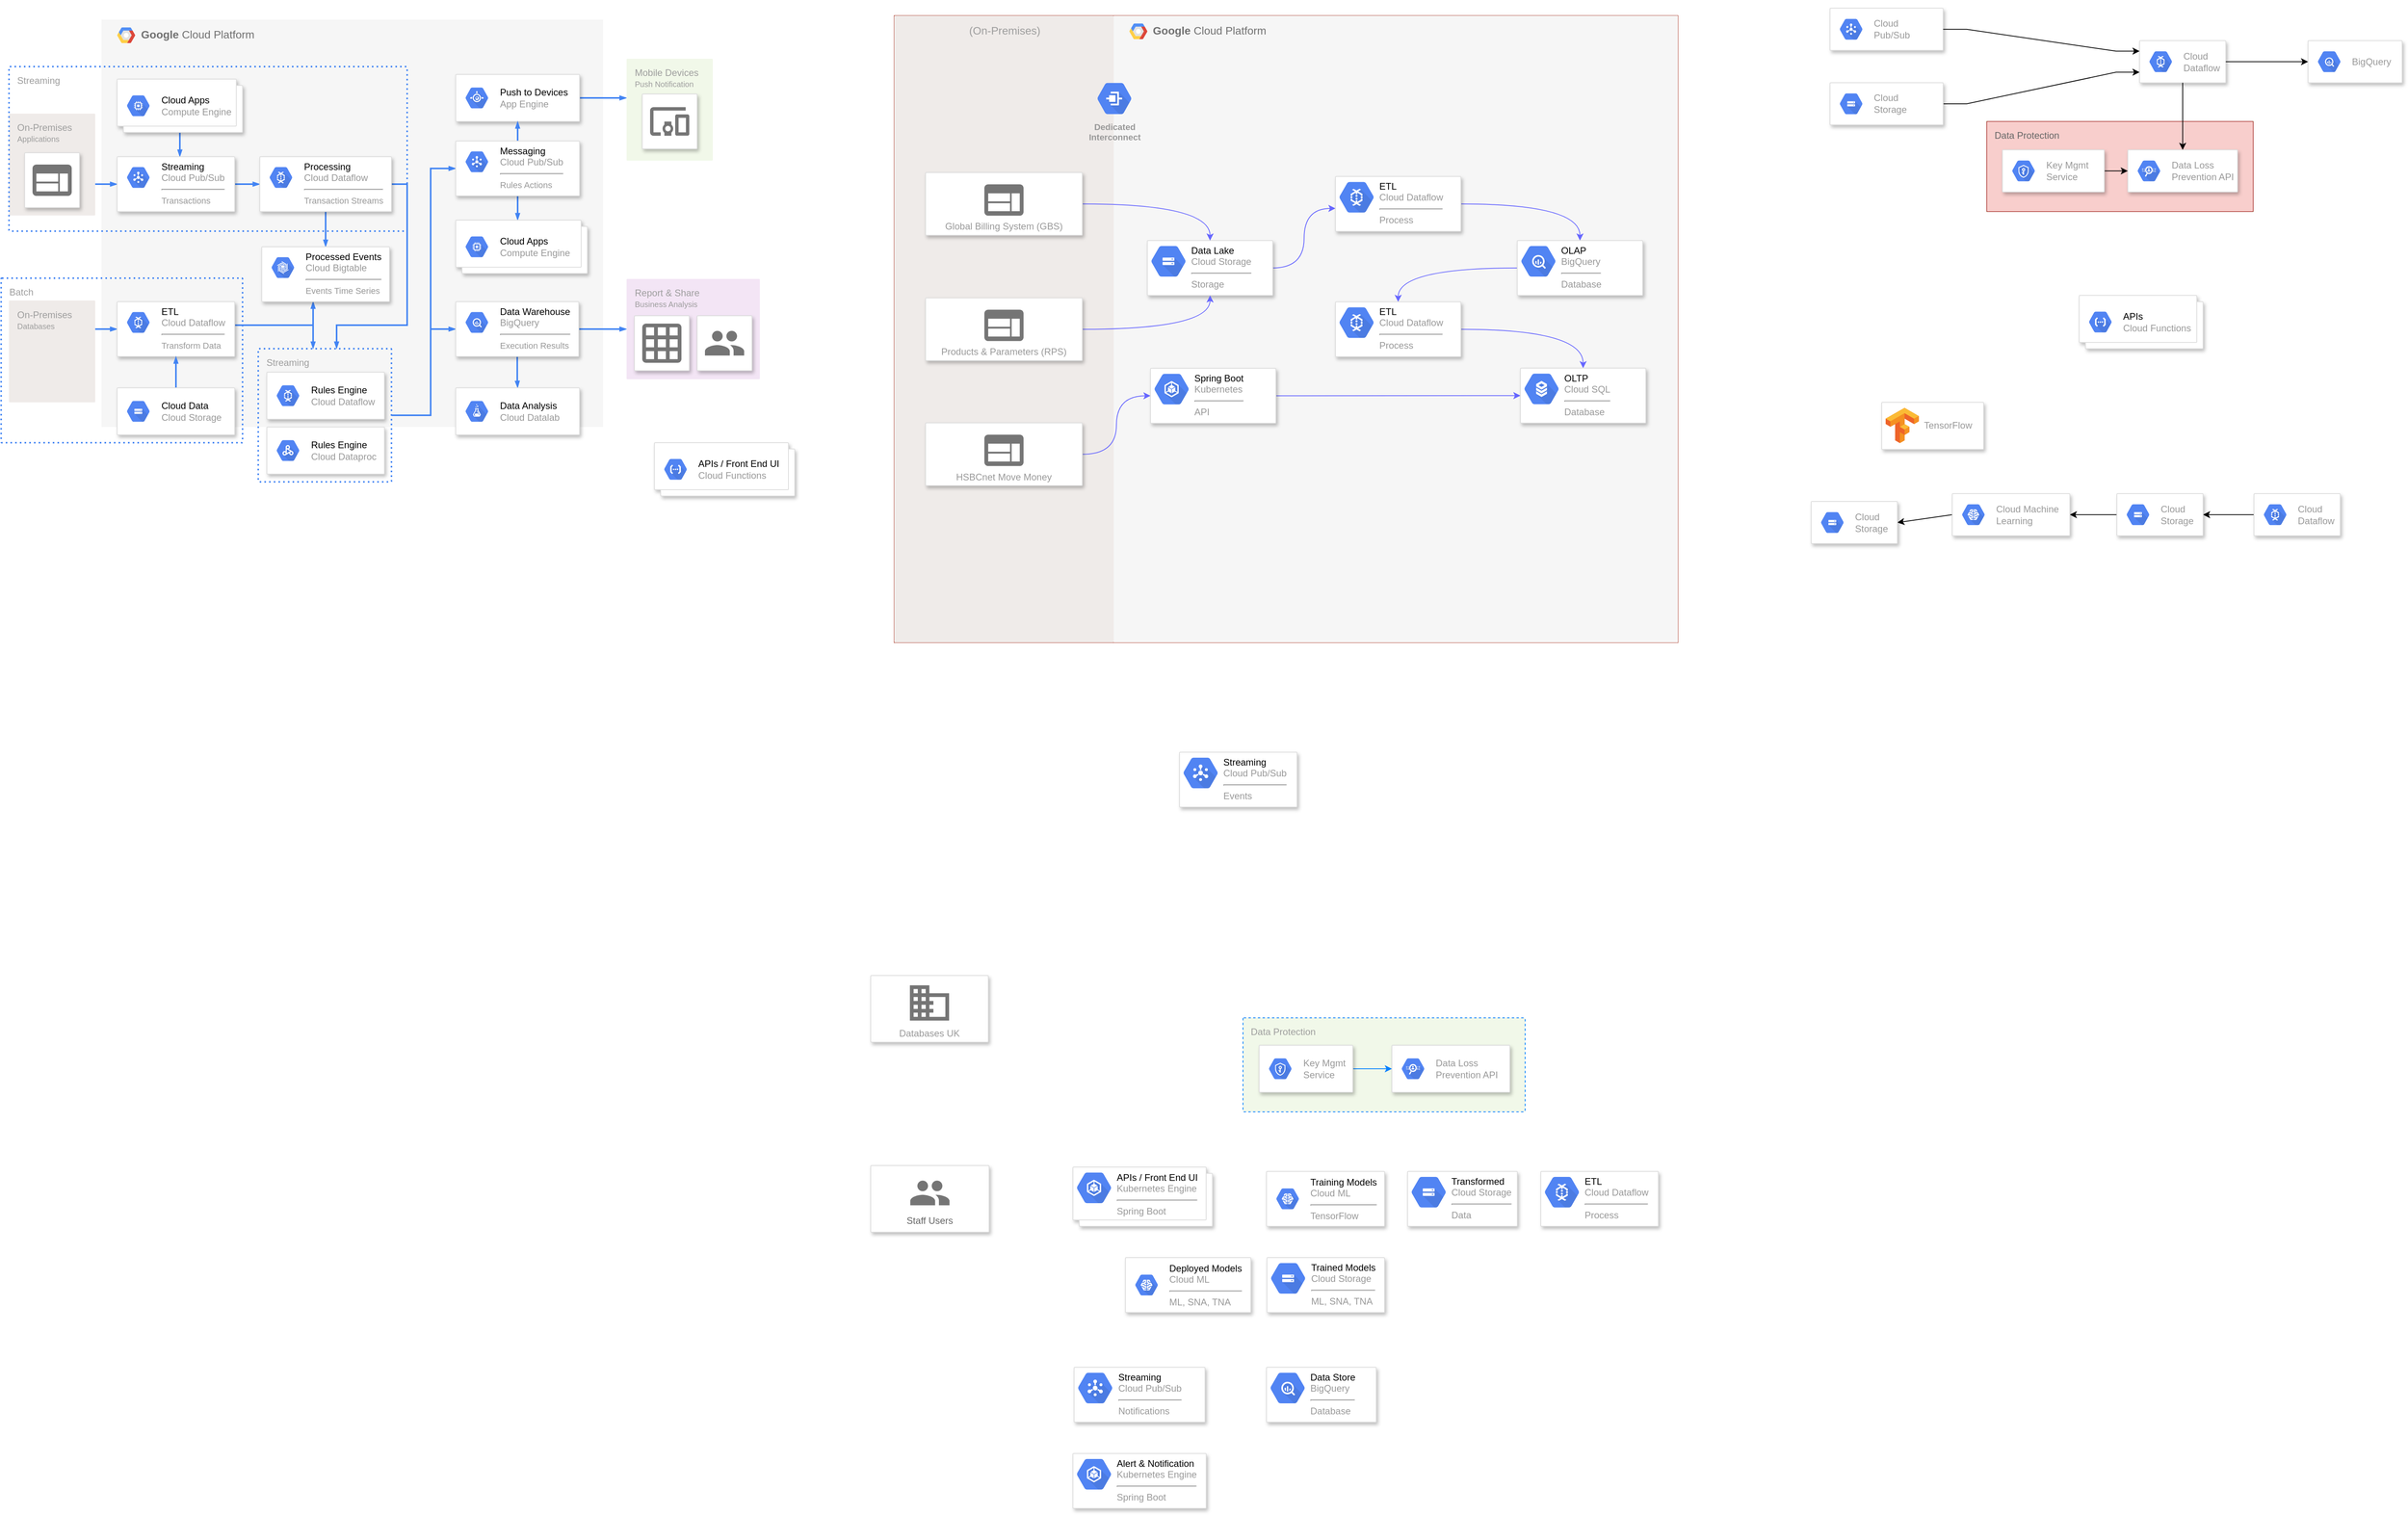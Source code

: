 <mxfile version="15.5.6" type="github">
  <diagram id="d1ab7348-05c3-a1e3-ca4d-12c340fd6b49" name="Page-1">
    <mxGraphModel dx="1422" dy="914" grid="1" gridSize="10" guides="1" tooltips="1" connect="0" arrows="1" fold="1" page="1" pageScale="1" pageWidth="1169" pageHeight="827" background="none" math="0" shadow="0">
      <root>
        <mxCell id="0" />
        <mxCell id="1" parent="0" />
        <mxCell id="cH1osxynXv5uJfxYzdRU-451" value="" style="group;fillColor=#fad9d5;strokeColor=#ae4132;container=0;" parent="1" vertex="1" connectable="0">
          <mxGeometry x="1240" y="40" width="1000" height="800" as="geometry" />
        </mxCell>
        <mxCell id="cH1osxynXv5uJfxYzdRU-425" value="&lt;b&gt;Google &lt;/b&gt;Cloud Platform" style="fillColor=#F6F6F6;strokeColor=none;shadow=0;gradientColor=none;fontSize=14;align=left;spacing=10;fontColor=#717171;9E9E9E;verticalAlign=top;spacingTop=-4;fontStyle=0;spacingLeft=40;html=1;container=0;" parent="1" vertex="1">
          <mxGeometry x="1520" y="40" width="720" height="800" as="geometry" />
        </mxCell>
        <mxCell id="cH1osxynXv5uJfxYzdRU-415" value="&lt;font style=&quot;font-size: 14px&quot;&gt;&amp;nbsp; &amp;nbsp; &amp;nbsp; &amp;nbsp; &amp;nbsp; &amp;nbsp; &amp;nbsp; &amp;nbsp; &amp;nbsp; &amp;nbsp; &amp;nbsp; (On-Premises)&lt;/font&gt;" style="rounded=1;absoluteArcSize=1;arcSize=2;html=1;strokeColor=none;gradientColor=none;shadow=0;dashed=0;fontSize=12;fontColor=#9E9E9E;align=left;verticalAlign=top;spacing=10;spacingTop=-4;fillColor=#EFEBE9;" parent="1" vertex="1">
          <mxGeometry x="1240" y="40" width="280" height="800" as="geometry" />
        </mxCell>
        <mxCell id="2" value="&lt;b&gt;Google &lt;/b&gt;Cloud Platform" style="fillColor=#F6F6F6;strokeColor=none;shadow=0;gradientColor=none;fontSize=14;align=left;spacing=10;fontColor=#717171;9E9E9E;verticalAlign=top;spacingTop=-4;fontStyle=0;spacingLeft=40;html=1;" parent="1" vertex="1">
          <mxGeometry x="228.5" y="45" width="640" height="520" as="geometry" />
        </mxCell>
        <mxCell id="3" value="" style="shape=mxgraph.gcp2.google_cloud_platform;fillColor=#F6F6F6;strokeColor=none;shadow=0;gradientColor=none;" parent="2" vertex="1">
          <mxGeometry width="23" height="20" relative="1" as="geometry">
            <mxPoint x="20" y="10" as="offset" />
          </mxGeometry>
        </mxCell>
        <mxCell id="406" style="edgeStyle=orthogonalEdgeStyle;rounded=0;html=1;dashed=0;labelBackgroundColor=none;startArrow=none;startFill=0;startSize=4;endArrow=blockThin;endFill=1;endSize=4;strokeColor=#4284F3;strokeWidth=2;fontSize=12;" parent="1" source="371" target="384" edge="1">
          <mxGeometry relative="1" as="geometry">
            <Array as="points">
              <mxPoint x="648.5" y="550" />
              <mxPoint x="648.5" y="440" />
            </Array>
          </mxGeometry>
        </mxCell>
        <mxCell id="407" style="edgeStyle=orthogonalEdgeStyle;rounded=0;html=1;dashed=0;labelBackgroundColor=none;startArrow=none;startFill=0;startSize=4;endArrow=blockThin;endFill=1;endSize=4;strokeColor=#4284F3;strokeWidth=2;fontSize=12;" parent="1" source="371" target="380" edge="1">
          <mxGeometry relative="1" as="geometry">
            <Array as="points">
              <mxPoint x="648.5" y="550" />
              <mxPoint x="648.5" y="235" />
            </Array>
          </mxGeometry>
        </mxCell>
        <mxCell id="371" value="Streaming" style="rounded=1;absoluteArcSize=1;arcSize=2;html=1;strokeColor=#4284F3;gradientColor=none;shadow=0;dashed=1;fontSize=12;fontColor=#9E9E9E;align=left;verticalAlign=top;spacing=10;spacingTop=-4;fillColor=none;dashPattern=1 2;strokeWidth=2;" parent="1" vertex="1">
          <mxGeometry x="428.5" y="465" width="170" height="170" as="geometry" />
        </mxCell>
        <mxCell id="397" style="edgeStyle=orthogonalEdgeStyle;rounded=0;html=1;dashed=0;labelBackgroundColor=none;startArrow=none;startFill=0;startSize=4;endArrow=blockThin;endFill=1;endSize=4;strokeColor=#4284F3;strokeWidth=2;fontSize=12;" parent="1" source="340" target="361" edge="1">
          <mxGeometry relative="1" as="geometry">
            <Array as="points">
              <mxPoint x="234.5" y="255" />
              <mxPoint x="234.5" y="255" />
            </Array>
          </mxGeometry>
        </mxCell>
        <mxCell id="340" value="On-Premises&lt;br&gt;&lt;font style=&quot;font-size: 10px&quot;&gt;Applications&lt;/font&gt;&lt;br&gt;" style="rounded=1;absoluteArcSize=1;arcSize=2;html=1;strokeColor=none;gradientColor=none;shadow=0;dashed=0;fontSize=12;fontColor=#9E9E9E;align=left;verticalAlign=top;spacing=10;spacingTop=-4;fillColor=#EFEBE9;" parent="1" vertex="1">
          <mxGeometry x="110.5" y="165" width="110" height="130" as="geometry" />
        </mxCell>
        <mxCell id="338" value="" style="strokeColor=#dddddd;fillColor=#ffffff;shadow=1;strokeWidth=1;rounded=1;absoluteArcSize=1;arcSize=2;labelPosition=center;verticalLabelPosition=middle;align=center;verticalAlign=bottom;spacingLeft=0;fontColor=#999999;fontSize=12;whiteSpace=wrap;spacingBottom=2;html=1;" parent="1" vertex="1">
          <mxGeometry x="130.5" y="215" width="70" height="70" as="geometry" />
        </mxCell>
        <mxCell id="339" value="" style="dashed=0;connectable=0;html=1;fillColor=#757575;strokeColor=none;shape=mxgraph.gcp2.application;part=1;" parent="338" vertex="1">
          <mxGeometry x="0.5" width="50" height="40" relative="1" as="geometry">
            <mxPoint x="-25" y="15" as="offset" />
          </mxGeometry>
        </mxCell>
        <mxCell id="355" value="Batch" style="rounded=1;absoluteArcSize=1;arcSize=2;html=1;strokeColor=#4284F3;gradientColor=none;shadow=0;dashed=1;fontSize=12;fontColor=#9E9E9E;align=left;verticalAlign=top;spacing=10;spacingTop=-4;fillColor=none;dashPattern=1 2;strokeWidth=2;" parent="1" vertex="1">
          <mxGeometry x="100.5" y="375" width="308" height="210" as="geometry" />
        </mxCell>
        <mxCell id="401" style="edgeStyle=orthogonalEdgeStyle;rounded=0;html=1;dashed=0;labelBackgroundColor=none;startArrow=none;startFill=0;startSize=4;endArrow=blockThin;endFill=1;endSize=4;strokeColor=#4284F3;strokeWidth=2;fontSize=12;" parent="1" source="356" target="365" edge="1">
          <mxGeometry relative="1" as="geometry">
            <Array as="points">
              <mxPoint x="228.5" y="440" />
              <mxPoint x="228.5" y="440" />
            </Array>
          </mxGeometry>
        </mxCell>
        <mxCell id="356" value="On-Premises&lt;br&gt;&lt;font style=&quot;font-size: 10px&quot;&gt;Databases&lt;/font&gt;&lt;br&gt;" style="rounded=1;absoluteArcSize=1;arcSize=2;html=1;strokeColor=none;gradientColor=none;shadow=0;dashed=0;fontSize=12;fontColor=#9E9E9E;align=left;verticalAlign=top;spacing=10;spacingTop=-4;fillColor=#EFEBE9;" parent="1" vertex="1">
          <mxGeometry x="110.5" y="403.5" width="110" height="130" as="geometry" />
        </mxCell>
        <mxCell id="398" style="edgeStyle=orthogonalEdgeStyle;rounded=0;html=1;dashed=0;labelBackgroundColor=none;startArrow=none;startFill=0;startSize=4;endArrow=blockThin;endFill=1;endSize=4;strokeColor=#4284F3;strokeWidth=2;fontSize=12;" parent="1" source="359" target="361" edge="1">
          <mxGeometry relative="1" as="geometry">
            <Array as="points">
              <mxPoint x="328.5" y="215" />
              <mxPoint x="328.5" y="215" />
            </Array>
          </mxGeometry>
        </mxCell>
        <mxCell id="359" value="" style="shape=mxgraph.gcp2.doubleRect;strokeColor=#dddddd;fillColor=#ffffff;shadow=1;strokeWidth=1;fontSize=12;fontColor=#9E9E9E;align=center;html=1;" parent="1" vertex="1">
          <mxGeometry x="248.5" y="121" width="160" height="68" as="geometry" />
        </mxCell>
        <mxCell id="360" value="&lt;font color=&quot;#000000&quot;&gt;Cloud Apps&lt;/font&gt;&lt;br&gt;Compute Engine" style="dashed=0;connectable=0;html=1;fillColor=#5184F3;strokeColor=none;shape=mxgraph.gcp2.hexIcon;prIcon=compute_engine;part=1;labelPosition=right;verticalLabelPosition=middle;align=left;verticalAlign=middle;spacingLeft=5;fontColor=#999999;fontSize=12;" parent="359" vertex="1">
          <mxGeometry y="0.5" width="44" height="39" relative="1" as="geometry">
            <mxPoint x="5" y="-19.5" as="offset" />
          </mxGeometry>
        </mxCell>
        <mxCell id="399" style="edgeStyle=orthogonalEdgeStyle;rounded=0;html=1;dashed=0;labelBackgroundColor=none;startArrow=none;startFill=0;startSize=4;endArrow=blockThin;endFill=1;endSize=4;strokeColor=#4284F3;strokeWidth=2;fontSize=12;" parent="1" source="361" target="363" edge="1">
          <mxGeometry relative="1" as="geometry" />
        </mxCell>
        <mxCell id="361" value="" style="strokeColor=#dddddd;fillColor=#ffffff;shadow=1;strokeWidth=1;rounded=1;absoluteArcSize=1;arcSize=2;fontSize=12;fontColor=#9E9E9E;align=center;html=1;" parent="1" vertex="1">
          <mxGeometry x="248.5" y="220" width="150" height="70" as="geometry" />
        </mxCell>
        <mxCell id="362" value="&lt;font color=&quot;#000000&quot;&gt;Streaming&lt;/font&gt;&lt;br&gt;Cloud Pub/Sub&lt;hr&gt;&lt;font style=&quot;font-size: 11px&quot;&gt;Transactions&lt;/font&gt;" style="dashed=0;connectable=0;html=1;fillColor=#5184F3;strokeColor=none;shape=mxgraph.gcp2.hexIcon;prIcon=cloud_pubsub;part=1;labelPosition=right;verticalLabelPosition=middle;align=left;verticalAlign=top;spacingLeft=5;fontColor=#999999;fontSize=12;spacingTop=-8;" parent="361" vertex="1">
          <mxGeometry width="44" height="39" relative="1" as="geometry">
            <mxPoint x="5" y="7" as="offset" />
          </mxGeometry>
        </mxCell>
        <mxCell id="400" style="edgeStyle=orthogonalEdgeStyle;rounded=0;html=1;exitX=0.5;exitY=1;dashed=0;labelBackgroundColor=none;startArrow=none;startFill=0;startSize=4;endArrow=blockThin;endFill=1;endSize=4;strokeColor=#4284F3;strokeWidth=2;fontSize=12;" parent="1" source="363" target="369" edge="1">
          <mxGeometry relative="1" as="geometry" />
        </mxCell>
        <mxCell id="405" style="edgeStyle=orthogonalEdgeStyle;rounded=0;html=1;dashed=0;labelBackgroundColor=none;startArrow=none;startFill=0;startSize=4;endArrow=blockThin;endFill=1;endSize=4;strokeColor=#4284F3;strokeWidth=2;fontSize=12;" parent="1" source="363" target="371" edge="1">
          <mxGeometry relative="1" as="geometry">
            <Array as="points">
              <mxPoint x="618.5" y="255" />
              <mxPoint x="618.5" y="435" />
              <mxPoint x="528.5" y="435" />
            </Array>
          </mxGeometry>
        </mxCell>
        <mxCell id="363" value="" style="strokeColor=#dddddd;fillColor=#ffffff;shadow=1;strokeWidth=1;rounded=1;absoluteArcSize=1;arcSize=2;fontSize=12;fontColor=#9E9E9E;align=center;html=1;" parent="1" vertex="1">
          <mxGeometry x="430.5" y="220" width="168" height="70" as="geometry" />
        </mxCell>
        <mxCell id="364" value="&lt;font color=&quot;#000000&quot;&gt;Processing&lt;/font&gt;&lt;br&gt;Cloud Dataflow&lt;hr&gt;&lt;font style=&quot;font-size: 11px&quot;&gt;Transaction Streams&lt;/font&gt;" style="dashed=0;connectable=0;html=1;fillColor=#5184F3;strokeColor=none;shape=mxgraph.gcp2.hexIcon;prIcon=cloud_dataflow;part=1;labelPosition=right;verticalLabelPosition=middle;align=left;verticalAlign=top;spacingLeft=5;fontColor=#999999;fontSize=12;spacingTop=-8;" parent="363" vertex="1">
          <mxGeometry width="44" height="39" relative="1" as="geometry">
            <mxPoint x="5" y="7" as="offset" />
          </mxGeometry>
        </mxCell>
        <mxCell id="403" style="edgeStyle=orthogonalEdgeStyle;rounded=0;html=1;dashed=0;labelBackgroundColor=none;startArrow=none;startFill=0;startSize=4;endArrow=blockThin;endFill=1;endSize=4;strokeColor=#4284F3;strokeWidth=2;fontSize=12;" parent="1" source="365" target="371" edge="1">
          <mxGeometry relative="1" as="geometry">
            <Array as="points">
              <mxPoint x="498.5" y="435" />
            </Array>
          </mxGeometry>
        </mxCell>
        <mxCell id="404" style="edgeStyle=orthogonalEdgeStyle;rounded=0;html=1;dashed=0;labelBackgroundColor=none;startArrow=none;startFill=0;startSize=4;endArrow=blockThin;endFill=1;endSize=4;strokeColor=#4284F3;strokeWidth=2;fontSize=12;" parent="1" source="365" target="369" edge="1">
          <mxGeometry relative="1" as="geometry">
            <Array as="points">
              <mxPoint x="498.5" y="435" />
            </Array>
          </mxGeometry>
        </mxCell>
        <mxCell id="365" value="" style="strokeColor=#dddddd;fillColor=#ffffff;shadow=1;strokeWidth=1;rounded=1;absoluteArcSize=1;arcSize=2;fontSize=12;fontColor=#9E9E9E;align=center;html=1;" parent="1" vertex="1">
          <mxGeometry x="248.5" y="405" width="150" height="70" as="geometry" />
        </mxCell>
        <mxCell id="366" value="&lt;font color=&quot;#000000&quot;&gt;ETL&lt;/font&gt;&lt;br&gt;Cloud Dataflow&lt;hr&gt;&lt;font style=&quot;font-size: 11px&quot;&gt;Transform Data&lt;/font&gt;" style="dashed=0;connectable=0;html=1;fillColor=#5184F3;strokeColor=none;shape=mxgraph.gcp2.hexIcon;prIcon=cloud_dataflow;part=1;labelPosition=right;verticalLabelPosition=middle;align=left;verticalAlign=top;spacingLeft=5;fontColor=#999999;fontSize=12;spacingTop=-8;" parent="365" vertex="1">
          <mxGeometry width="44" height="39" relative="1" as="geometry">
            <mxPoint x="5" y="7" as="offset" />
          </mxGeometry>
        </mxCell>
        <mxCell id="402" style="edgeStyle=orthogonalEdgeStyle;rounded=0;html=1;exitX=0.5;exitY=0;dashed=0;labelBackgroundColor=none;startArrow=none;startFill=0;startSize=4;endArrow=blockThin;endFill=1;endSize=4;strokeColor=#4284F3;strokeWidth=2;fontSize=12;" parent="1" source="367" target="365" edge="1">
          <mxGeometry relative="1" as="geometry" />
        </mxCell>
        <mxCell id="367" value="" style="strokeColor=#dddddd;fillColor=#ffffff;shadow=1;strokeWidth=1;rounded=1;absoluteArcSize=1;arcSize=2;fontSize=12;fontColor=#9E9E9E;align=center;html=1;" parent="1" vertex="1">
          <mxGeometry x="248.5" y="515" width="150" height="60" as="geometry" />
        </mxCell>
        <mxCell id="368" value="&lt;font color=&quot;#000000&quot;&gt;Cloud Data&lt;/font&gt;&lt;br&gt;Cloud Storage" style="dashed=0;connectable=0;html=1;fillColor=#5184F3;strokeColor=none;shape=mxgraph.gcp2.hexIcon;prIcon=cloud_storage;part=1;labelPosition=right;verticalLabelPosition=middle;align=left;verticalAlign=middle;spacingLeft=5;fontColor=#999999;fontSize=12;" parent="367" vertex="1">
          <mxGeometry y="0.5" width="44" height="39" relative="1" as="geometry">
            <mxPoint x="5" y="-19.5" as="offset" />
          </mxGeometry>
        </mxCell>
        <mxCell id="369" value="" style="strokeColor=#dddddd;fillColor=#ffffff;shadow=1;strokeWidth=1;rounded=1;absoluteArcSize=1;arcSize=2;fontSize=12;fontColor=#9E9E9E;align=center;html=1;" parent="1" vertex="1">
          <mxGeometry x="433" y="335" width="163" height="70" as="geometry" />
        </mxCell>
        <mxCell id="370" value="&lt;font color=&quot;#000000&quot;&gt;Processed Events&lt;/font&gt;&lt;br&gt;Cloud Bigtable&lt;hr&gt;&lt;font style=&quot;font-size: 11px&quot;&gt;Events Time Series&lt;/font&gt;" style="dashed=0;connectable=0;html=1;fillColor=#5184F3;strokeColor=none;shape=mxgraph.gcp2.hexIcon;prIcon=cloud_bigtable;part=1;labelPosition=right;verticalLabelPosition=middle;align=left;verticalAlign=top;spacingLeft=5;fontColor=#999999;fontSize=12;spacingTop=-8;" parent="369" vertex="1">
          <mxGeometry width="44" height="39" relative="1" as="geometry">
            <mxPoint x="5" y="7" as="offset" />
          </mxGeometry>
        </mxCell>
        <mxCell id="372" value="" style="strokeColor=#dddddd;fillColor=#ffffff;shadow=1;strokeWidth=1;rounded=1;absoluteArcSize=1;arcSize=2;fontSize=12;fontColor=#9E9E9E;align=center;html=1;" parent="1" vertex="1">
          <mxGeometry x="439.5" y="495" width="150" height="60" as="geometry" />
        </mxCell>
        <mxCell id="373" value="&lt;font color=&quot;#000000&quot;&gt;Rules Engine&lt;/font&gt;&lt;br&gt;Cloud Dataflow" style="dashed=0;connectable=0;html=1;fillColor=#5184F3;strokeColor=none;shape=mxgraph.gcp2.hexIcon;prIcon=cloud_dataflow;part=1;labelPosition=right;verticalLabelPosition=middle;align=left;verticalAlign=middle;spacingLeft=5;fontColor=#999999;fontSize=12;" parent="372" vertex="1">
          <mxGeometry y="0.5" width="44" height="39" relative="1" as="geometry">
            <mxPoint x="5" y="-19.5" as="offset" />
          </mxGeometry>
        </mxCell>
        <mxCell id="374" value="" style="strokeColor=#dddddd;fillColor=#ffffff;shadow=1;strokeWidth=1;rounded=1;absoluteArcSize=1;arcSize=2;fontSize=12;fontColor=#9E9E9E;align=center;html=1;" parent="1" vertex="1">
          <mxGeometry x="439.5" y="565" width="150" height="60" as="geometry" />
        </mxCell>
        <mxCell id="375" value="&lt;font color=&quot;#000000&quot;&gt;Rules Engine&lt;/font&gt;&lt;br&gt;Cloud Dataproc" style="dashed=0;connectable=0;html=1;fillColor=#5184F3;strokeColor=none;shape=mxgraph.gcp2.hexIcon;prIcon=cloud_dataproc;part=1;labelPosition=right;verticalLabelPosition=middle;align=left;verticalAlign=middle;spacingLeft=5;fontColor=#999999;fontSize=12;" parent="374" vertex="1">
          <mxGeometry y="0.5" width="44" height="39" relative="1" as="geometry">
            <mxPoint x="5" y="-19.5" as="offset" />
          </mxGeometry>
        </mxCell>
        <mxCell id="408" style="edgeStyle=orthogonalEdgeStyle;rounded=0;html=1;dashed=0;labelBackgroundColor=none;startArrow=none;startFill=0;startSize=4;endArrow=blockThin;endFill=1;endSize=4;strokeColor=#4284F3;strokeWidth=2;fontSize=12;" parent="1" source="376" target="388" edge="1">
          <mxGeometry relative="1" as="geometry">
            <Array as="points">
              <mxPoint x="888.5" y="145" />
              <mxPoint x="888.5" y="145" />
            </Array>
          </mxGeometry>
        </mxCell>
        <mxCell id="376" value="" style="strokeColor=#dddddd;fillColor=#ffffff;shadow=1;strokeWidth=1;rounded=1;absoluteArcSize=1;arcSize=2;fontSize=12;fontColor=#9E9E9E;align=center;html=1;" parent="1" vertex="1">
          <mxGeometry x="680.5" y="115" width="158" height="60" as="geometry" />
        </mxCell>
        <mxCell id="377" value="&lt;font color=&quot;#000000&quot;&gt;Push to Devices&lt;/font&gt;&lt;br&gt;App Engine" style="dashed=0;connectable=0;html=1;fillColor=#5184F3;strokeColor=none;shape=mxgraph.gcp2.hexIcon;prIcon=app_engine;part=1;labelPosition=right;verticalLabelPosition=middle;align=left;verticalAlign=middle;spacingLeft=5;fontColor=#999999;fontSize=12;" parent="376" vertex="1">
          <mxGeometry y="0.5" width="44" height="39" relative="1" as="geometry">
            <mxPoint x="5" y="-19.5" as="offset" />
          </mxGeometry>
        </mxCell>
        <mxCell id="409" style="edgeStyle=orthogonalEdgeStyle;rounded=0;html=1;dashed=0;labelBackgroundColor=none;startArrow=none;startFill=0;startSize=4;endArrow=blockThin;endFill=1;endSize=4;strokeColor=#4284F3;strokeWidth=2;fontSize=12;" parent="1" source="380" target="376" edge="1">
          <mxGeometry relative="1" as="geometry" />
        </mxCell>
        <mxCell id="410" style="edgeStyle=orthogonalEdgeStyle;rounded=0;html=1;dashed=0;labelBackgroundColor=none;startArrow=none;startFill=0;startSize=4;endArrow=blockThin;endFill=1;endSize=4;strokeColor=#4284F3;strokeWidth=2;fontSize=12;" parent="1" source="380" target="382" edge="1">
          <mxGeometry relative="1" as="geometry">
            <Array as="points">
              <mxPoint x="759.5" y="295" />
              <mxPoint x="759.5" y="295" />
            </Array>
          </mxGeometry>
        </mxCell>
        <mxCell id="380" value="" style="strokeColor=#dddddd;fillColor=#ffffff;shadow=1;strokeWidth=1;rounded=1;absoluteArcSize=1;arcSize=2;fontSize=12;fontColor=#9E9E9E;align=center;html=1;" parent="1" vertex="1">
          <mxGeometry x="680.5" y="200" width="158" height="70" as="geometry" />
        </mxCell>
        <mxCell id="381" value="&lt;font color=&quot;#000000&quot;&gt;Messaging&lt;/font&gt;&lt;br&gt;Cloud Pub/Sub&lt;hr&gt;&lt;font style=&quot;font-size: 11px&quot;&gt;Rules Actions&lt;/font&gt;" style="dashed=0;connectable=0;html=1;fillColor=#5184F3;strokeColor=none;shape=mxgraph.gcp2.hexIcon;prIcon=cloud_pubsub;part=1;labelPosition=right;verticalLabelPosition=middle;align=left;verticalAlign=top;spacingLeft=5;fontColor=#999999;fontSize=12;spacingTop=-8;" parent="380" vertex="1">
          <mxGeometry width="44" height="39" relative="1" as="geometry">
            <mxPoint x="5" y="7" as="offset" />
          </mxGeometry>
        </mxCell>
        <mxCell id="382" value="" style="shape=mxgraph.gcp2.doubleRect;strokeColor=#dddddd;fillColor=#ffffff;shadow=1;strokeWidth=1;fontSize=12;fontColor=#9E9E9E;align=center;html=1;" parent="1" vertex="1">
          <mxGeometry x="680.5" y="301" width="168" height="68" as="geometry" />
        </mxCell>
        <mxCell id="383" value="&lt;font color=&quot;#000000&quot;&gt;Cloud Apps&lt;/font&gt;&lt;br&gt;Compute Engine" style="dashed=0;connectable=0;html=1;fillColor=#5184F3;strokeColor=none;shape=mxgraph.gcp2.hexIcon;prIcon=compute_engine;part=1;labelPosition=right;verticalLabelPosition=middle;align=left;verticalAlign=middle;spacingLeft=5;fontColor=#999999;fontSize=12;" parent="382" vertex="1">
          <mxGeometry y="0.5" width="44" height="39" relative="1" as="geometry">
            <mxPoint x="5" y="-19.5" as="offset" />
          </mxGeometry>
        </mxCell>
        <mxCell id="411" style="edgeStyle=orthogonalEdgeStyle;rounded=0;html=1;dashed=0;labelBackgroundColor=none;startArrow=none;startFill=0;startSize=4;endArrow=blockThin;endFill=1;endSize=4;strokeColor=#4284F3;strokeWidth=2;fontSize=12;" parent="1" source="384" target="391" edge="1">
          <mxGeometry relative="1" as="geometry" />
        </mxCell>
        <mxCell id="412" style="edgeStyle=orthogonalEdgeStyle;rounded=0;html=1;dashed=0;labelBackgroundColor=none;startArrow=none;startFill=0;startSize=4;endArrow=blockThin;endFill=1;endSize=4;strokeColor=#4284F3;strokeWidth=2;fontSize=12;" parent="1" source="384" target="386" edge="1">
          <mxGeometry relative="1" as="geometry">
            <Array as="points">
              <mxPoint x="759.5" y="505" />
              <mxPoint x="759.5" y="505" />
            </Array>
          </mxGeometry>
        </mxCell>
        <mxCell id="384" value="" style="strokeColor=#dddddd;fillColor=#ffffff;shadow=1;strokeWidth=1;rounded=1;absoluteArcSize=1;arcSize=2;fontSize=12;fontColor=#9E9E9E;align=center;html=1;" parent="1" vertex="1">
          <mxGeometry x="680.5" y="405" width="157" height="70" as="geometry" />
        </mxCell>
        <mxCell id="385" value="&lt;font color=&quot;#000000&quot;&gt;Data Warehouse&lt;/font&gt;&lt;br&gt;BigQuery&lt;hr&gt;&lt;font style=&quot;font-size: 11px&quot;&gt;Execution Results&lt;/font&gt;" style="dashed=0;connectable=0;html=1;fillColor=#5184F3;strokeColor=none;shape=mxgraph.gcp2.hexIcon;prIcon=bigquery;part=1;labelPosition=right;verticalLabelPosition=middle;align=left;verticalAlign=top;spacingLeft=5;fontColor=#999999;fontSize=12;spacingTop=-8;" parent="384" vertex="1">
          <mxGeometry width="44" height="39" relative="1" as="geometry">
            <mxPoint x="5" y="7" as="offset" />
          </mxGeometry>
        </mxCell>
        <mxCell id="386" value="" style="strokeColor=#dddddd;fillColor=#ffffff;shadow=1;strokeWidth=1;rounded=1;absoluteArcSize=1;arcSize=2;fontSize=12;fontColor=#9E9E9E;align=center;html=1;" parent="1" vertex="1">
          <mxGeometry x="680.5" y="515" width="158" height="60" as="geometry" />
        </mxCell>
        <mxCell id="387" value="&lt;font color=&quot;#000000&quot;&gt;Data Analysis&lt;/font&gt;&lt;br&gt;Cloud Datalab" style="dashed=0;connectable=0;html=1;fillColor=#5184F3;strokeColor=none;shape=mxgraph.gcp2.hexIcon;prIcon=cloud_datalab;part=1;labelPosition=right;verticalLabelPosition=middle;align=left;verticalAlign=middle;spacingLeft=5;fontColor=#999999;fontSize=12;" parent="386" vertex="1">
          <mxGeometry y="0.5" width="44" height="39" relative="1" as="geometry">
            <mxPoint x="5" y="-19.5" as="offset" />
          </mxGeometry>
        </mxCell>
        <mxCell id="388" value="Mobile Devices&lt;br&gt;&lt;font style=&quot;font-size: 10px&quot;&gt;Push Notification&lt;/font&gt;&lt;br&gt;" style="rounded=1;absoluteArcSize=1;arcSize=2;html=1;strokeColor=none;gradientColor=none;shadow=0;dashed=0;fontSize=12;fontColor=#9E9E9E;align=left;verticalAlign=top;spacing=10;spacingTop=-4;fillColor=#F1F8E9;" parent="1" vertex="1">
          <mxGeometry x="898.5" y="95" width="110" height="130" as="geometry" />
        </mxCell>
        <mxCell id="389" value="" style="strokeColor=#dddddd;fillColor=#ffffff;shadow=1;strokeWidth=1;rounded=1;absoluteArcSize=1;arcSize=2;labelPosition=center;verticalLabelPosition=middle;align=center;verticalAlign=bottom;spacingLeft=0;fontColor=#999999;fontSize=12;whiteSpace=wrap;spacingBottom=2;html=1;" parent="1" vertex="1">
          <mxGeometry x="918.5" y="140" width="70" height="70" as="geometry" />
        </mxCell>
        <mxCell id="390" value="" style="dashed=0;connectable=0;html=1;fillColor=#757575;strokeColor=none;shape=mxgraph.gcp2.mobile_devices;part=1;" parent="389" vertex="1">
          <mxGeometry x="0.5" width="50" height="36.5" relative="1" as="geometry">
            <mxPoint x="-25" y="16.75" as="offset" />
          </mxGeometry>
        </mxCell>
        <mxCell id="391" value="Report &amp;amp; Share&lt;br&gt;&lt;font style=&quot;font-size: 10px&quot;&gt;Business Analysis&lt;/font&gt;&lt;br&gt;" style="rounded=1;absoluteArcSize=1;arcSize=2;html=1;strokeColor=none;gradientColor=none;shadow=0;dashed=0;fontSize=12;fontColor=#9E9E9E;align=left;verticalAlign=top;spacing=10;spacingTop=-4;fillColor=#F3E5F5;" parent="1" vertex="1">
          <mxGeometry x="898.5" y="376" width="170" height="128" as="geometry" />
        </mxCell>
        <mxCell id="392" value="" style="strokeColor=#dddddd;fillColor=#ffffff;shadow=1;strokeWidth=1;rounded=1;absoluteArcSize=1;arcSize=2;labelPosition=center;verticalLabelPosition=middle;align=center;verticalAlign=bottom;spacingLeft=0;fontColor=#999999;fontSize=12;whiteSpace=wrap;spacingBottom=2;html=1;" parent="1" vertex="1">
          <mxGeometry x="908.5" y="423" width="70" height="70" as="geometry" />
        </mxCell>
        <mxCell id="393" value="" style="dashed=0;connectable=0;html=1;fillColor=#757575;strokeColor=none;shape=mxgraph.gcp2.report;part=1;" parent="392" vertex="1">
          <mxGeometry x="0.5" width="50" height="50" relative="1" as="geometry">
            <mxPoint x="-25" y="10" as="offset" />
          </mxGeometry>
        </mxCell>
        <mxCell id="394" value="" style="strokeColor=#dddddd;fillColor=#ffffff;shadow=1;strokeWidth=1;rounded=1;absoluteArcSize=1;arcSize=2;labelPosition=center;verticalLabelPosition=middle;align=center;verticalAlign=bottom;spacingLeft=0;fontColor=#999999;fontSize=12;whiteSpace=wrap;spacingBottom=2;html=1;" parent="1" vertex="1">
          <mxGeometry x="988.5" y="423" width="70" height="70" as="geometry" />
        </mxCell>
        <mxCell id="395" value="" style="dashed=0;connectable=0;html=1;fillColor=#757575;strokeColor=none;shape=mxgraph.gcp2.users;part=1;" parent="394" vertex="1">
          <mxGeometry x="0.5" width="50" height="31.5" relative="1" as="geometry">
            <mxPoint x="-25" y="19.25" as="offset" />
          </mxGeometry>
        </mxCell>
        <mxCell id="cH1osxynXv5uJfxYzdRU-427" value="" style="shape=image;html=1;verticalAlign=top;verticalLabelPosition=bottom;labelBackgroundColor=#ffffff;imageAspect=0;aspect=fixed;image=https://cdn3.iconfinder.com/data/icons/payment-method-1/64/_HSBC-128.png" parent="1" vertex="1">
          <mxGeometry x="1250" y="20" width="80" height="80" as="geometry" />
        </mxCell>
        <mxCell id="cH1osxynXv5uJfxYzdRU-446" value="" style="strokeColor=#dddddd;fillColor=#ffffff;shadow=1;strokeWidth=1;rounded=1;absoluteArcSize=1;arcSize=2;labelPosition=center;verticalLabelPosition=middle;align=center;verticalAlign=bottom;spacingLeft=0;fontColor=#999999;fontSize=12;whiteSpace=wrap;spacingBottom=2;html=1;" parent="1" vertex="1">
          <mxGeometry x="1210" y="1507.5" width="151" height="85" as="geometry" />
        </mxCell>
        <mxCell id="cH1osxynXv5uJfxYzdRU-447" value="" style="dashed=0;connectable=0;html=1;fillColor=#757575;strokeColor=none;shape=mxgraph.gcp2.users;part=1;" parent="cH1osxynXv5uJfxYzdRU-446" vertex="1">
          <mxGeometry x="0.5" width="50" height="31.5" relative="1" as="geometry">
            <mxPoint x="-25" y="19.25" as="offset" />
          </mxGeometry>
        </mxCell>
        <mxCell id="cH1osxynXv5uJfxYzdRU-496" value="Streaming" style="rounded=1;absoluteArcSize=1;arcSize=2;html=1;strokeColor=#4284F3;gradientColor=none;shadow=0;dashed=1;fontSize=12;fontColor=#9E9E9E;align=left;verticalAlign=top;spacing=10;spacingTop=-4;fillColor=none;dashPattern=1 2;strokeWidth=2;" parent="1" vertex="1">
          <mxGeometry x="110.5" y="105" width="508" height="210" as="geometry" />
        </mxCell>
        <mxCell id="cH1osxynXv5uJfxYzdRU-524" value="" style="strokeColor=#dddddd;shadow=1;strokeWidth=1;rounded=1;absoluteArcSize=1;arcSize=2;" parent="1" vertex="1">
          <mxGeometry x="2500" y="533.5" width="130" height="60" as="geometry" />
        </mxCell>
        <mxCell id="cH1osxynXv5uJfxYzdRU-525" value="TensorFlow" style="dashed=0;connectable=0;html=1;fillColor=#5184F3;strokeColor=none;shape=mxgraph.gcp2.tensorflow_logo;part=1;labelPosition=right;verticalLabelPosition=middle;align=left;verticalAlign=middle;spacingLeft=5;fontColor=#999999;fontSize=12;" parent="cH1osxynXv5uJfxYzdRU-524" vertex="1">
          <mxGeometry width="42.3" height="45" relative="1" as="geometry">
            <mxPoint x="5" y="7" as="offset" />
          </mxGeometry>
        </mxCell>
        <mxCell id="cH1osxynXv5uJfxYzdRU-431" value="" style="strokeColor=#dddddd;shadow=1;strokeWidth=1;rounded=1;absoluteArcSize=1;arcSize=2;" parent="1" vertex="1">
          <mxGeometry x="2434" y="30.48" width="144.375" height="53.755" as="geometry" />
        </mxCell>
        <mxCell id="cH1osxynXv5uJfxYzdRU-432" value="Cloud&#xa;Pub/Sub" style="dashed=0;connectable=0;html=1;fillColor=#5184F3;strokeColor=none;shape=mxgraph.gcp2.hexIcon;prIcon=cloud_pubsub;part=1;labelPosition=right;verticalLabelPosition=middle;align=left;verticalAlign=middle;spacingLeft=5;fontColor=#999999;fontSize=12;" parent="cH1osxynXv5uJfxYzdRU-431" vertex="1">
          <mxGeometry y="0.5" width="44" height="39" relative="1" as="geometry">
            <mxPoint x="5" y="-19.5" as="offset" />
          </mxGeometry>
        </mxCell>
        <mxCell id="cH1osxynXv5uJfxYzdRU-475" value="" style="group;fillColor=#d5e8d4;strokeColor=#82b366;" parent="1" vertex="1" connectable="0">
          <mxGeometry x="2634" y="175" width="340" height="115" as="geometry" />
        </mxCell>
        <mxCell id="cH1osxynXv5uJfxYzdRU-463" value="&lt;font color=&quot;#666666&quot;&gt;Data Protection&lt;/font&gt;" style="rounded=1;absoluteArcSize=1;arcSize=2;html=1;strokeColor=#b85450;shadow=0;dashed=0;fontSize=12;align=left;verticalAlign=top;spacing=10;spacingTop=-4;fillColor=#f8cecc;" parent="cH1osxynXv5uJfxYzdRU-475" vertex="1">
          <mxGeometry width="340" height="115" as="geometry" />
        </mxCell>
        <mxCell id="cH1osxynXv5uJfxYzdRU-469" value="" style="strokeColor=#dddddd;shadow=1;strokeWidth=1;rounded=1;absoluteArcSize=1;arcSize=2;" parent="cH1osxynXv5uJfxYzdRU-475" vertex="1">
          <mxGeometry x="180" y="36.247" width="140" height="53.755" as="geometry" />
        </mxCell>
        <mxCell id="cH1osxynXv5uJfxYzdRU-470" value="Data Loss&#xa;Prevention API" style="dashed=0;connectable=0;html=1;fillColor=#5184F3;strokeColor=none;shape=mxgraph.gcp2.hexIcon;prIcon=data_loss_prevention_api;part=1;labelPosition=right;verticalLabelPosition=middle;align=left;verticalAlign=middle;spacingLeft=5;fontColor=#999999;fontSize=12;" parent="cH1osxynXv5uJfxYzdRU-469" vertex="1">
          <mxGeometry y="0.5" width="44" height="39" relative="1" as="geometry">
            <mxPoint x="5" y="-19.5" as="offset" />
          </mxGeometry>
        </mxCell>
        <mxCell id="cH1osxynXv5uJfxYzdRU-471" style="edgeStyle=orthogonalEdgeStyle;rounded=0;orthogonalLoop=1;jettySize=auto;html=1;exitX=1;exitY=0.5;exitDx=0;exitDy=0;entryX=0;entryY=0.5;entryDx=0;entryDy=0;" parent="cH1osxynXv5uJfxYzdRU-475" source="cH1osxynXv5uJfxYzdRU-472" target="cH1osxynXv5uJfxYzdRU-469" edge="1">
          <mxGeometry relative="1" as="geometry" />
        </mxCell>
        <mxCell id="cH1osxynXv5uJfxYzdRU-472" value="" style="strokeColor=#dddddd;shadow=1;strokeWidth=1;rounded=1;absoluteArcSize=1;arcSize=2;" parent="cH1osxynXv5uJfxYzdRU-475" vertex="1">
          <mxGeometry x="20" y="36.25" width="130" height="53.75" as="geometry" />
        </mxCell>
        <mxCell id="cH1osxynXv5uJfxYzdRU-473" value="Key Mgmt&lt;br&gt;Service" style="dashed=0;connectable=0;html=1;fillColor=#5184F3;strokeColor=none;shape=mxgraph.gcp2.hexIcon;prIcon=key_management_service;part=1;labelPosition=right;verticalLabelPosition=middle;align=left;verticalAlign=middle;spacingLeft=5;fontColor=#999999;fontSize=12;" parent="cH1osxynXv5uJfxYzdRU-472" vertex="1">
          <mxGeometry y="0.5" width="44" height="39" relative="1" as="geometry">
            <mxPoint x="5" y="-19.5" as="offset" />
          </mxGeometry>
        </mxCell>
        <mxCell id="cH1osxynXv5uJfxYzdRU-433" value="" style="strokeColor=#dddddd;shadow=1;strokeWidth=1;rounded=1;absoluteArcSize=1;arcSize=2;" parent="1" vertex="1">
          <mxGeometry x="2829" y="71.866" width="110" height="53.755" as="geometry" />
        </mxCell>
        <mxCell id="cH1osxynXv5uJfxYzdRU-434" value="Cloud&#xa;Dataflow" style="dashed=0;connectable=0;html=1;fillColor=#5184F3;strokeColor=none;shape=mxgraph.gcp2.hexIcon;prIcon=cloud_dataflow;part=1;labelPosition=right;verticalLabelPosition=middle;align=left;verticalAlign=middle;spacingLeft=5;fontColor=#999999;fontSize=12;" parent="cH1osxynXv5uJfxYzdRU-433" vertex="1">
          <mxGeometry y="0.5" width="44" height="39" relative="1" as="geometry">
            <mxPoint x="5" y="-19.5" as="offset" />
          </mxGeometry>
        </mxCell>
        <mxCell id="cH1osxynXv5uJfxYzdRU-491" style="edgeStyle=none;rounded=0;orthogonalLoop=1;jettySize=auto;html=1;exitX=0.5;exitY=1;exitDx=0;exitDy=0;" parent="1" source="cH1osxynXv5uJfxYzdRU-433" target="cH1osxynXv5uJfxYzdRU-469" edge="1">
          <mxGeometry relative="1" as="geometry" />
        </mxCell>
        <mxCell id="cH1osxynXv5uJfxYzdRU-456" style="edgeStyle=entityRelationEdgeStyle;rounded=0;orthogonalLoop=1;jettySize=auto;html=1;exitX=1;exitY=0.5;exitDx=0;exitDy=0;entryX=0;entryY=0.25;entryDx=0;entryDy=0;" parent="1" source="cH1osxynXv5uJfxYzdRU-431" target="cH1osxynXv5uJfxYzdRU-433" edge="1">
          <mxGeometry relative="1" as="geometry" />
        </mxCell>
        <mxCell id="cH1osxynXv5uJfxYzdRU-457" style="edgeStyle=entityRelationEdgeStyle;rounded=0;orthogonalLoop=1;jettySize=auto;html=1;exitX=1;exitY=0.5;exitDx=0;exitDy=0;entryX=0;entryY=0.75;entryDx=0;entryDy=0;" parent="1" source="cH1osxynXv5uJfxYzdRU-429" target="cH1osxynXv5uJfxYzdRU-433" edge="1">
          <mxGeometry relative="1" as="geometry" />
        </mxCell>
        <mxCell id="cH1osxynXv5uJfxYzdRU-429" value="" style="strokeColor=#dddddd;shadow=1;strokeWidth=1;rounded=1;absoluteArcSize=1;arcSize=2;" parent="1" vertex="1">
          <mxGeometry x="2434" y="125.622" width="144.375" height="53.755" as="geometry" />
        </mxCell>
        <mxCell id="cH1osxynXv5uJfxYzdRU-430" value="Cloud&#xa;Storage" style="dashed=0;connectable=0;html=1;fillColor=#5184F3;strokeColor=none;shape=mxgraph.gcp2.hexIcon;prIcon=cloud_storage;part=1;labelPosition=right;verticalLabelPosition=middle;align=left;verticalAlign=middle;spacingLeft=5;fontColor=#999999;fontSize=12;" parent="cH1osxynXv5uJfxYzdRU-429" vertex="1">
          <mxGeometry y="0.5" width="44" height="39" relative="1" as="geometry">
            <mxPoint x="5" y="-19.5" as="offset" />
          </mxGeometry>
        </mxCell>
        <mxCell id="cH1osxynXv5uJfxYzdRU-437" value="" style="strokeColor=#dddddd;shadow=1;strokeWidth=1;rounded=1;absoluteArcSize=1;arcSize=2;" parent="1" vertex="1">
          <mxGeometry x="3044" y="71.866" width="120" height="53.755" as="geometry" />
        </mxCell>
        <mxCell id="cH1osxynXv5uJfxYzdRU-438" value="BigQuery" style="dashed=0;connectable=0;html=1;fillColor=#5184F3;strokeColor=none;shape=mxgraph.gcp2.hexIcon;prIcon=bigquery;part=1;labelPosition=right;verticalLabelPosition=middle;align=left;verticalAlign=middle;spacingLeft=5;fontColor=#999999;fontSize=12;" parent="cH1osxynXv5uJfxYzdRU-437" vertex="1">
          <mxGeometry y="0.5" width="44" height="39" relative="1" as="geometry">
            <mxPoint x="5" y="-19.5" as="offset" />
          </mxGeometry>
        </mxCell>
        <mxCell id="cH1osxynXv5uJfxYzdRU-462" style="edgeStyle=orthogonalEdgeStyle;rounded=0;orthogonalLoop=1;jettySize=auto;html=1;exitX=1;exitY=0.5;exitDx=0;exitDy=0;entryX=0;entryY=0.5;entryDx=0;entryDy=0;" parent="1" source="cH1osxynXv5uJfxYzdRU-433" target="cH1osxynXv5uJfxYzdRU-437" edge="1">
          <mxGeometry relative="1" as="geometry" />
        </mxCell>
        <mxCell id="cH1osxynXv5uJfxYzdRU-521" style="edgeStyle=none;rounded=0;orthogonalLoop=1;jettySize=auto;html=1;exitX=0;exitY=0.5;exitDx=0;exitDy=0;" parent="1" source="cH1osxynXv5uJfxYzdRU-505" target="cH1osxynXv5uJfxYzdRU-508" edge="1">
          <mxGeometry relative="1" as="geometry" />
        </mxCell>
        <mxCell id="cH1osxynXv5uJfxYzdRU-505" value="" style="strokeColor=#dddddd;shadow=1;strokeWidth=1;rounded=1;absoluteArcSize=1;arcSize=2;" parent="1" vertex="1">
          <mxGeometry x="2975" y="650.006" width="110" height="53.755" as="geometry" />
        </mxCell>
        <mxCell id="cH1osxynXv5uJfxYzdRU-506" value="Cloud&#xa;Dataflow" style="dashed=0;connectable=0;html=1;fillColor=#5184F3;strokeColor=none;shape=mxgraph.gcp2.hexIcon;prIcon=cloud_dataflow;part=1;labelPosition=right;verticalLabelPosition=middle;align=left;verticalAlign=middle;spacingLeft=5;fontColor=#999999;fontSize=12;" parent="cH1osxynXv5uJfxYzdRU-505" vertex="1">
          <mxGeometry y="0.5" width="44" height="39" relative="1" as="geometry">
            <mxPoint x="5" y="-19.5" as="offset" />
          </mxGeometry>
        </mxCell>
        <mxCell id="cH1osxynXv5uJfxYzdRU-522" style="edgeStyle=none;rounded=0;orthogonalLoop=1;jettySize=auto;html=1;exitX=0;exitY=0.5;exitDx=0;exitDy=0;entryX=1;entryY=0.5;entryDx=0;entryDy=0;" parent="1" source="cH1osxynXv5uJfxYzdRU-508" target="cH1osxynXv5uJfxYzdRU-444" edge="1">
          <mxGeometry relative="1" as="geometry" />
        </mxCell>
        <mxCell id="cH1osxynXv5uJfxYzdRU-508" value="" style="strokeColor=#dddddd;shadow=1;strokeWidth=1;rounded=1;absoluteArcSize=1;arcSize=2;" parent="1" vertex="1">
          <mxGeometry x="2800" y="650" width="110" height="53.75" as="geometry" />
        </mxCell>
        <mxCell id="cH1osxynXv5uJfxYzdRU-509" value="Cloud&#xa;Storage" style="dashed=0;connectable=0;html=1;fillColor=#5184F3;strokeColor=none;shape=mxgraph.gcp2.hexIcon;prIcon=cloud_storage;part=1;labelPosition=right;verticalLabelPosition=middle;align=left;verticalAlign=middle;spacingLeft=5;fontColor=#999999;fontSize=12;" parent="cH1osxynXv5uJfxYzdRU-508" vertex="1">
          <mxGeometry y="0.5" width="44" height="39" relative="1" as="geometry">
            <mxPoint x="5" y="-19.5" as="offset" />
          </mxGeometry>
        </mxCell>
        <mxCell id="cH1osxynXv5uJfxYzdRU-523" style="edgeStyle=none;rounded=0;orthogonalLoop=1;jettySize=auto;html=1;exitX=0;exitY=0.5;exitDx=0;exitDy=0;entryX=1;entryY=0.5;entryDx=0;entryDy=0;" parent="1" source="cH1osxynXv5uJfxYzdRU-444" target="cH1osxynXv5uJfxYzdRU-519" edge="1">
          <mxGeometry relative="1" as="geometry" />
        </mxCell>
        <mxCell id="cH1osxynXv5uJfxYzdRU-444" value="" style="strokeColor=#dddddd;shadow=1;strokeWidth=1;rounded=1;absoluteArcSize=1;arcSize=2;" parent="1" vertex="1">
          <mxGeometry x="2590" y="650.002" width="150" height="53.755" as="geometry" />
        </mxCell>
        <mxCell id="cH1osxynXv5uJfxYzdRU-445" value="Cloud Machine&#xa;Learning" style="dashed=0;connectable=0;html=1;fillColor=#5184F3;strokeColor=none;shape=mxgraph.gcp2.hexIcon;prIcon=cloud_machine_learning;part=1;labelPosition=right;verticalLabelPosition=middle;align=left;verticalAlign=middle;spacingLeft=5;fontColor=#999999;fontSize=12;" parent="cH1osxynXv5uJfxYzdRU-444" vertex="1">
          <mxGeometry y="0.5" width="44" height="39" relative="1" as="geometry">
            <mxPoint x="5" y="-19.5" as="offset" />
          </mxGeometry>
        </mxCell>
        <mxCell id="cH1osxynXv5uJfxYzdRU-519" value="" style="strokeColor=#dddddd;shadow=1;strokeWidth=1;rounded=1;absoluteArcSize=1;arcSize=2;" parent="1" vertex="1">
          <mxGeometry x="2410" y="660" width="110" height="53.75" as="geometry" />
        </mxCell>
        <mxCell id="cH1osxynXv5uJfxYzdRU-520" value="Cloud&#xa;Storage" style="dashed=0;connectable=0;html=1;fillColor=#5184F3;strokeColor=none;shape=mxgraph.gcp2.hexIcon;prIcon=cloud_storage;part=1;labelPosition=right;verticalLabelPosition=middle;align=left;verticalAlign=middle;spacingLeft=5;fontColor=#999999;fontSize=12;" parent="cH1osxynXv5uJfxYzdRU-519" vertex="1">
          <mxGeometry y="0.5" width="44" height="39" relative="1" as="geometry">
            <mxPoint x="5" y="-19.5" as="offset" />
          </mxGeometry>
        </mxCell>
        <mxCell id="cH1osxynXv5uJfxYzdRU-565" value="" style="strokeColor=#dddddd;shadow=1;strokeWidth=1;rounded=1;absoluteArcSize=1;arcSize=2;" parent="1" vertex="1">
          <mxGeometry x="1715.63" y="1625" width="150" height="70" as="geometry" />
        </mxCell>
        <mxCell id="cH1osxynXv5uJfxYzdRU-566" value="&lt;font color=&quot;#000000&quot;&gt;Trained Models&lt;/font&gt;&lt;br&gt;Cloud Storage&lt;hr&gt;ML, SNA, TNA" style="dashed=0;connectable=0;html=1;fillColor=#5184F3;strokeColor=none;shape=mxgraph.gcp2.cloud_storage;part=1;labelPosition=right;verticalLabelPosition=middle;align=left;verticalAlign=top;spacingLeft=5;fontColor=#999999;fontSize=12;spacingTop=-8;" parent="cH1osxynXv5uJfxYzdRU-565" vertex="1">
          <mxGeometry width="44" height="39" relative="1" as="geometry">
            <mxPoint x="5" y="7" as="offset" />
          </mxGeometry>
        </mxCell>
        <mxCell id="cH1osxynXv5uJfxYzdRU-567" value="" style="strokeColor=#dddddd;shadow=1;strokeWidth=1;rounded=1;absoluteArcSize=1;arcSize=2;" parent="1" vertex="1">
          <mxGeometry x="1535" y="1625" width="160" height="70" as="geometry" />
        </mxCell>
        <mxCell id="cH1osxynXv5uJfxYzdRU-568" value="&lt;font color=&quot;#000000&quot;&gt;Deployed Models&lt;/font&gt;&lt;br&gt;Cloud ML&lt;hr&gt;ML, SNA, TNA" style="dashed=0;connectable=0;html=1;fillColor=#5184F3;strokeColor=none;shape=mxgraph.gcp2.hexIcon;prIcon=cloud_machine_learning;part=1;labelPosition=right;verticalLabelPosition=middle;align=left;verticalAlign=middle;spacingLeft=5;fontColor=#999999;fontSize=12;" parent="cH1osxynXv5uJfxYzdRU-567" vertex="1">
          <mxGeometry y="0.5" width="44" height="39" relative="1" as="geometry">
            <mxPoint x="5" y="-19.5" as="offset" />
          </mxGeometry>
        </mxCell>
        <mxCell id="9V_LPZIwdnfIZcjwf_SV-434" value="" style="rounded=0;orthogonalLoop=1;jettySize=auto;html=1;edgeStyle=orthogonalEdgeStyle;curved=1;strokeColor=#6666FF;" edge="1" parent="1" source="cH1osxynXv5uJfxYzdRU-421" target="9V_LPZIwdnfIZcjwf_SV-420">
          <mxGeometry relative="1" as="geometry" />
        </mxCell>
        <mxCell id="cH1osxynXv5uJfxYzdRU-421" value="HSBCnet Move Money" style="strokeColor=#dddddd;shadow=1;strokeWidth=1;rounded=1;absoluteArcSize=1;arcSize=2;labelPosition=center;verticalLabelPosition=middle;align=center;verticalAlign=bottom;spacingLeft=0;fontColor=#999999;fontSize=12;whiteSpace=wrap;spacingBottom=2;" parent="1" vertex="1">
          <mxGeometry x="1280" y="559.75" width="200" height="80" as="geometry" />
        </mxCell>
        <mxCell id="cH1osxynXv5uJfxYzdRU-422" value="" style="dashed=0;connectable=0;html=1;fillColor=#757575;strokeColor=none;shape=mxgraph.gcp2.application;part=1;" parent="cH1osxynXv5uJfxYzdRU-421" vertex="1">
          <mxGeometry x="0.5" width="50" height="40" relative="1" as="geometry">
            <mxPoint x="-25" y="15" as="offset" />
          </mxGeometry>
        </mxCell>
        <mxCell id="cH1osxynXv5uJfxYzdRU-423" value="Databases UK" style="strokeColor=#dddddd;shadow=1;strokeWidth=1;rounded=1;absoluteArcSize=1;arcSize=2;labelPosition=center;verticalLabelPosition=middle;align=center;verticalAlign=bottom;spacingLeft=0;fontColor=#999999;fontSize=12;whiteSpace=wrap;spacingBottom=2;" parent="1" vertex="1">
          <mxGeometry x="1210" y="1265" width="150" height="85" as="geometry" />
        </mxCell>
        <mxCell id="cH1osxynXv5uJfxYzdRU-424" value="" style="dashed=0;connectable=0;html=1;fillColor=#757575;strokeColor=none;shape=mxgraph.gcp2.database;part=1;" parent="cH1osxynXv5uJfxYzdRU-423" vertex="1">
          <mxGeometry x="0.5" width="50" height="45" relative="1" as="geometry">
            <mxPoint x="-25" y="12.5" as="offset" />
          </mxGeometry>
        </mxCell>
        <mxCell id="cH1osxynXv5uJfxYzdRU-426" value="" style="shape=mxgraph.gcp2.google_cloud_platform;fillColor=#F6F6F6;strokeColor=none;shadow=0;gradientColor=none;" parent="1" vertex="1">
          <mxGeometry x="1540" y="50" width="23" height="20" as="geometry">
            <mxPoint x="20" y="10" as="offset" />
          </mxGeometry>
        </mxCell>
        <mxCell id="cH1osxynXv5uJfxYzdRU-528" value="" style="strokeColor=#dddddd;shadow=1;strokeWidth=1;rounded=1;absoluteArcSize=1;arcSize=2;" parent="1" vertex="1">
          <mxGeometry x="1604" y="980" width="150" height="70" as="geometry" />
        </mxCell>
        <mxCell id="cH1osxynXv5uJfxYzdRU-529" value="&lt;font color=&quot;#000000&quot;&gt;Streaming&lt;/font&gt;&lt;br&gt;Cloud Pub/Sub&lt;hr&gt;Events" style="dashed=0;connectable=0;html=1;fillColor=#5184F3;strokeColor=none;shape=mxgraph.gcp2.cloud_pubsub;part=1;labelPosition=right;verticalLabelPosition=middle;align=left;verticalAlign=top;spacingLeft=5;fontColor=#999999;fontSize=12;spacingTop=-8;" parent="cH1osxynXv5uJfxYzdRU-528" vertex="1">
          <mxGeometry width="44" height="39" relative="1" as="geometry">
            <mxPoint x="5" y="7" as="offset" />
          </mxGeometry>
        </mxCell>
        <mxCell id="9V_LPZIwdnfIZcjwf_SV-426" style="edgeStyle=orthogonalEdgeStyle;rounded=0;orthogonalLoop=1;jettySize=auto;html=1;curved=1;entryX=0;entryY=0.582;entryDx=0;entryDy=0;entryPerimeter=0;strokeColor=#6666FF;" edge="1" parent="1" source="cH1osxynXv5uJfxYzdRU-534" target="cH1osxynXv5uJfxYzdRU-530">
          <mxGeometry relative="1" as="geometry" />
        </mxCell>
        <mxCell id="cH1osxynXv5uJfxYzdRU-534" value="" style="strokeColor=#dddddd;shadow=1;strokeWidth=1;rounded=1;absoluteArcSize=1;arcSize=2;" parent="1" vertex="1">
          <mxGeometry x="1563" y="327" width="160" height="70" as="geometry" />
        </mxCell>
        <mxCell id="cH1osxynXv5uJfxYzdRU-535" value="&lt;font color=&quot;#000000&quot;&gt;Data Lake&lt;/font&gt;&lt;br&gt;Cloud Storage&lt;hr&gt;Storage" style="dashed=0;connectable=0;html=1;fillColor=#5184F3;strokeColor=none;shape=mxgraph.gcp2.cloud_storage;part=1;labelPosition=right;verticalLabelPosition=middle;align=left;verticalAlign=top;spacingLeft=5;fontColor=#999999;fontSize=12;spacingTop=-8;" parent="cH1osxynXv5uJfxYzdRU-534" vertex="1">
          <mxGeometry width="44" height="39" relative="1" as="geometry">
            <mxPoint x="5" y="7" as="offset" />
          </mxGeometry>
        </mxCell>
        <mxCell id="9V_LPZIwdnfIZcjwf_SV-427" style="edgeStyle=orthogonalEdgeStyle;rounded=0;orthogonalLoop=1;jettySize=auto;html=1;curved=1;strokeColor=#6666FF;" edge="1" parent="1" source="cH1osxynXv5uJfxYzdRU-530" target="cH1osxynXv5uJfxYzdRU-532">
          <mxGeometry relative="1" as="geometry" />
        </mxCell>
        <mxCell id="cH1osxynXv5uJfxYzdRU-530" value="" style="strokeColor=#dddddd;shadow=1;strokeWidth=1;rounded=1;absoluteArcSize=1;arcSize=2;" parent="1" vertex="1">
          <mxGeometry x="1803" y="245.25" width="160" height="70" as="geometry" />
        </mxCell>
        <mxCell id="cH1osxynXv5uJfxYzdRU-531" value="&lt;font color=&quot;#000000&quot;&gt;ETL&lt;/font&gt;&lt;br&gt;Cloud Dataflow&lt;hr&gt;Process" style="dashed=0;connectable=0;html=1;fillColor=#5184F3;strokeColor=none;shape=mxgraph.gcp2.cloud_dataflow;part=1;labelPosition=right;verticalLabelPosition=middle;align=left;verticalAlign=top;spacingLeft=5;fontColor=#999999;fontSize=12;spacingTop=-8;" parent="cH1osxynXv5uJfxYzdRU-530" vertex="1">
          <mxGeometry width="44" height="39" relative="1" as="geometry">
            <mxPoint x="5" y="7" as="offset" />
          </mxGeometry>
        </mxCell>
        <mxCell id="9V_LPZIwdnfIZcjwf_SV-428" style="edgeStyle=orthogonalEdgeStyle;rounded=0;orthogonalLoop=1;jettySize=auto;html=1;curved=1;strokeColor=#6666FF;" edge="1" parent="1" source="cH1osxynXv5uJfxYzdRU-532" target="9V_LPZIwdnfIZcjwf_SV-418">
          <mxGeometry relative="1" as="geometry" />
        </mxCell>
        <mxCell id="cH1osxynXv5uJfxYzdRU-532" value="" style="strokeColor=#dddddd;shadow=1;strokeWidth=1;rounded=1;absoluteArcSize=1;arcSize=2;" parent="1" vertex="1">
          <mxGeometry x="2035" y="327" width="160" height="70" as="geometry" />
        </mxCell>
        <mxCell id="cH1osxynXv5uJfxYzdRU-533" value="&lt;font color=&quot;#000000&quot;&gt;OLAP&lt;/font&gt;&lt;br&gt;BigQuery&lt;hr&gt;Database" style="dashed=0;connectable=0;html=1;fillColor=#5184F3;strokeColor=none;shape=mxgraph.gcp2.bigquery;part=1;labelPosition=right;verticalLabelPosition=middle;align=left;verticalAlign=top;spacingLeft=5;fontColor=#999999;fontSize=12;spacingTop=-8;" parent="cH1osxynXv5uJfxYzdRU-532" vertex="1">
          <mxGeometry width="44" height="39" relative="1" as="geometry">
            <mxPoint x="5" y="7" as="offset" />
          </mxGeometry>
        </mxCell>
        <mxCell id="cH1osxynXv5uJfxYzdRU-547" value="Data Protection" style="rounded=1;absoluteArcSize=1;arcSize=2;html=1;gradientColor=none;shadow=0;dashed=1;fontSize=12;fontColor=#9E9E9E;align=left;verticalAlign=top;spacing=10;spacingTop=-4;fillColor=#F1F8E9;strokeColor=#007FFF;" parent="1" vertex="1">
          <mxGeometry x="1685" y="1319" width="360" height="120" as="geometry" />
        </mxCell>
        <mxCell id="cH1osxynXv5uJfxYzdRU-541" value="" style="strokeColor=#dddddd;shadow=1;strokeWidth=1;rounded=1;absoluteArcSize=1;arcSize=2;" parent="1" vertex="1">
          <mxGeometry x="1875" y="1354" width="150.5" height="60" as="geometry" />
        </mxCell>
        <mxCell id="cH1osxynXv5uJfxYzdRU-542" value="Data Loss&#xa;Prevention API" style="dashed=0;connectable=0;html=1;fillColor=#5184F3;strokeColor=none;shape=mxgraph.gcp2.hexIcon;prIcon=data_loss_prevention_api;part=1;labelPosition=right;verticalLabelPosition=middle;align=left;verticalAlign=middle;spacingLeft=5;fontColor=#999999;fontSize=12;" parent="cH1osxynXv5uJfxYzdRU-541" vertex="1">
          <mxGeometry y="0.5" width="44" height="39" relative="1" as="geometry">
            <mxPoint x="5" y="-19.5" as="offset" />
          </mxGeometry>
        </mxCell>
        <mxCell id="cH1osxynXv5uJfxYzdRU-546" style="edgeStyle=none;rounded=0;orthogonalLoop=1;jettySize=auto;html=1;exitX=1;exitY=0.5;exitDx=0;exitDy=0;entryX=0;entryY=0.5;entryDx=0;entryDy=0;strokeColor=#007FFF;" parent="1" source="cH1osxynXv5uJfxYzdRU-544" target="cH1osxynXv5uJfxYzdRU-541" edge="1">
          <mxGeometry x="1425" y="1005" as="geometry" />
        </mxCell>
        <mxCell id="cH1osxynXv5uJfxYzdRU-544" value="" style="strokeColor=#dddddd;shadow=1;strokeWidth=1;rounded=1;absoluteArcSize=1;arcSize=2;" parent="1" vertex="1">
          <mxGeometry x="1705.63" y="1354" width="119.5" height="60" as="geometry" />
        </mxCell>
        <mxCell id="cH1osxynXv5uJfxYzdRU-545" value="Key Mgmt&lt;br&gt;Service" style="dashed=0;connectable=0;html=1;fillColor=#5184F3;strokeColor=none;shape=mxgraph.gcp2.hexIcon;prIcon=key_management_service;part=1;labelPosition=right;verticalLabelPosition=middle;align=left;verticalAlign=middle;spacingLeft=5;fontColor=#999999;fontSize=12;" parent="cH1osxynXv5uJfxYzdRU-544" vertex="1">
          <mxGeometry y="0.5" width="44" height="39" relative="1" as="geometry">
            <mxPoint x="5" y="-19.5" as="offset" />
          </mxGeometry>
        </mxCell>
        <mxCell id="cH1osxynXv5uJfxYzdRU-557" value="" style="strokeColor=#dddddd;shadow=1;strokeWidth=1;rounded=1;absoluteArcSize=1;arcSize=2;" parent="1" vertex="1">
          <mxGeometry x="2065" y="1515" width="150" height="70" as="geometry" />
        </mxCell>
        <mxCell id="cH1osxynXv5uJfxYzdRU-558" value="&lt;font color=&quot;#000000&quot;&gt;ETL&lt;/font&gt;&lt;br&gt;Cloud Dataflow&lt;hr&gt;Process" style="dashed=0;connectable=0;html=1;fillColor=#5184F3;strokeColor=none;shape=mxgraph.gcp2.cloud_dataflow;part=1;labelPosition=right;verticalLabelPosition=middle;align=left;verticalAlign=top;spacingLeft=5;fontColor=#999999;fontSize=12;spacingTop=-8;" parent="cH1osxynXv5uJfxYzdRU-557" vertex="1">
          <mxGeometry width="44" height="39" relative="1" as="geometry">
            <mxPoint x="5" y="7" as="offset" />
          </mxGeometry>
        </mxCell>
        <mxCell id="cH1osxynXv5uJfxYzdRU-559" value="" style="strokeColor=#dddddd;shadow=1;strokeWidth=1;rounded=1;absoluteArcSize=1;arcSize=2;" parent="1" vertex="1">
          <mxGeometry x="1895" y="1515" width="140" height="70" as="geometry" />
        </mxCell>
        <mxCell id="cH1osxynXv5uJfxYzdRU-560" value="&lt;font color=&quot;#000000&quot;&gt;Transformed&lt;/font&gt;&lt;br&gt;Cloud Storage&lt;hr&gt;Data" style="dashed=0;connectable=0;html=1;fillColor=#5184F3;strokeColor=none;shape=mxgraph.gcp2.cloud_storage;part=1;labelPosition=right;verticalLabelPosition=middle;align=left;verticalAlign=top;spacingLeft=5;fontColor=#999999;fontSize=12;spacingTop=-8;" parent="cH1osxynXv5uJfxYzdRU-559" vertex="1">
          <mxGeometry width="44" height="39" relative="1" as="geometry">
            <mxPoint x="5" y="7" as="offset" />
          </mxGeometry>
        </mxCell>
        <mxCell id="cH1osxynXv5uJfxYzdRU-563" value="" style="strokeColor=#dddddd;shadow=1;strokeWidth=1;rounded=1;absoluteArcSize=1;arcSize=2;" parent="1" vertex="1">
          <mxGeometry x="1715" y="1515" width="150.63" height="70" as="geometry" />
        </mxCell>
        <mxCell id="cH1osxynXv5uJfxYzdRU-564" value="&lt;font color=&quot;#000000&quot;&gt;Training Models&lt;/font&gt;&lt;br&gt;Cloud ML&lt;hr&gt;TensorFlow" style="dashed=0;connectable=0;html=1;fillColor=#5184F3;strokeColor=none;shape=mxgraph.gcp2.hexIcon;prIcon=cloud_machine_learning;part=1;labelPosition=right;verticalLabelPosition=middle;align=left;verticalAlign=middle;spacingLeft=5;fontColor=#999999;fontSize=12;" parent="cH1osxynXv5uJfxYzdRU-563" vertex="1">
          <mxGeometry y="0.5" width="44" height="39" relative="1" as="geometry">
            <mxPoint x="5" y="-19.5" as="offset" />
          </mxGeometry>
        </mxCell>
        <mxCell id="cH1osxynXv5uJfxYzdRU-587" value="" style="shape=mxgraph.gcp2.doubleRect;strokeColor=#dddddd;shadow=1;strokeWidth=1;" parent="1" vertex="1">
          <mxGeometry x="2752" y="397" width="158" height="68" as="geometry" />
        </mxCell>
        <mxCell id="cH1osxynXv5uJfxYzdRU-588" value="&lt;font color=&quot;#000000&quot;&gt;APIs&lt;/font&gt;&lt;br&gt;Cloud Functions" style="dashed=0;connectable=0;html=1;fillColor=#5184F3;strokeColor=none;shape=mxgraph.gcp2.hexIcon;prIcon=cloud_functions;part=1;labelPosition=right;verticalLabelPosition=middle;align=left;verticalAlign=middle;spacingLeft=5;fontColor=#999999;fontSize=12;" parent="cH1osxynXv5uJfxYzdRU-587" vertex="1">
          <mxGeometry y="0.5" width="44" height="39" relative="1" as="geometry">
            <mxPoint x="5" y="-19.5" as="offset" />
          </mxGeometry>
        </mxCell>
        <mxCell id="CeuspLXFWhEg0UqmRA-s-421" value="&lt;font color=&quot;#666666&quot;&gt;Staff Users&lt;/font&gt;" style="text;html=1;strokeColor=none;fillColor=none;align=center;verticalAlign=middle;whiteSpace=wrap;rounded=0;" parent="1" vertex="1">
          <mxGeometry x="1251" y="1567.5" width="69" height="20" as="geometry" />
        </mxCell>
        <mxCell id="CeuspLXFWhEg0UqmRA-s-426" value="" style="shape=mxgraph.gcp2.doubleRect;strokeColor=#dddddd;shadow=1;strokeWidth=1;" parent="1" vertex="1">
          <mxGeometry x="934" y="585" width="179" height="68" as="geometry" />
        </mxCell>
        <mxCell id="CeuspLXFWhEg0UqmRA-s-427" value="&lt;font color=&quot;#000000&quot;&gt;APIs / Front End UI&lt;/font&gt;&lt;br&gt;Cloud Functions" style="dashed=0;connectable=0;html=1;fillColor=#5184F3;strokeColor=none;shape=mxgraph.gcp2.hexIcon;prIcon=cloud_functions;part=1;labelPosition=right;verticalLabelPosition=middle;align=left;verticalAlign=middle;spacingLeft=5;fontColor=#999999;fontSize=12;" parent="CeuspLXFWhEg0UqmRA-s-426" vertex="1">
          <mxGeometry y="0.5" width="44" height="39" relative="1" as="geometry">
            <mxPoint x="5" y="-19.5" as="offset" />
          </mxGeometry>
        </mxCell>
        <mxCell id="CeuspLXFWhEg0UqmRA-s-428" value="" style="shape=mxgraph.gcp2.doubleRect;strokeColor=#dddddd;shadow=1;strokeWidth=1;" parent="1" vertex="1">
          <mxGeometry x="1468" y="1509.5" width="178" height="75.5" as="geometry" />
        </mxCell>
        <mxCell id="CeuspLXFWhEg0UqmRA-s-429" value="&lt;font color=&quot;#000000&quot;&gt;APIs / Front End UI&lt;/font&gt;&lt;br&gt;Kubernetes Engine&lt;hr&gt;Spring Boot" style="dashed=0;connectable=0;html=1;fillColor=#5184F3;strokeColor=none;shape=mxgraph.gcp2.container_engine;part=1;labelPosition=right;verticalLabelPosition=middle;align=left;verticalAlign=top;spacingLeft=5;fontColor=#999999;fontSize=12;spacingTop=-8;" parent="CeuspLXFWhEg0UqmRA-s-428" vertex="1">
          <mxGeometry width="44" height="39" relative="1" as="geometry">
            <mxPoint x="5" y="7" as="offset" />
          </mxGeometry>
        </mxCell>
        <mxCell id="CeuspLXFWhEg0UqmRA-s-435" value="" style="strokeColor=#dddddd;shadow=1;strokeWidth=1;rounded=1;absoluteArcSize=1;arcSize=2;" parent="1" vertex="1">
          <mxGeometry x="1469.5" y="1765" width="167" height="70" as="geometry" />
        </mxCell>
        <mxCell id="CeuspLXFWhEg0UqmRA-s-436" value="&lt;font color=&quot;#000000&quot;&gt;Streaming&lt;/font&gt;&lt;br&gt;Cloud Pub/Sub&lt;hr&gt;Notifications" style="dashed=0;connectable=0;html=1;fillColor=#5184F3;strokeColor=none;shape=mxgraph.gcp2.cloud_pubsub;part=1;labelPosition=right;verticalLabelPosition=middle;align=left;verticalAlign=top;spacingLeft=5;fontColor=#999999;fontSize=12;spacingTop=-8;" parent="CeuspLXFWhEg0UqmRA-s-435" vertex="1">
          <mxGeometry width="44" height="39" relative="1" as="geometry">
            <mxPoint x="5" y="7" as="offset" />
          </mxGeometry>
        </mxCell>
        <mxCell id="CeuspLXFWhEg0UqmRA-s-440" value="" style="strokeColor=#dddddd;shadow=1;strokeWidth=1;rounded=1;absoluteArcSize=1;arcSize=2;" parent="1" vertex="1">
          <mxGeometry x="1468" y="1875" width="170" height="70" as="geometry" />
        </mxCell>
        <mxCell id="CeuspLXFWhEg0UqmRA-s-441" value="&lt;font color=&quot;#000000&quot;&gt;Alert &amp;amp; Notification&lt;/font&gt;&lt;br&gt;Kubernetes Engine&lt;hr&gt;Spring Boot" style="dashed=0;connectable=0;html=1;fillColor=#5184F3;strokeColor=none;shape=mxgraph.gcp2.container_engine;part=1;labelPosition=right;verticalLabelPosition=middle;align=left;verticalAlign=top;spacingLeft=5;fontColor=#999999;fontSize=12;spacingTop=-8;" parent="CeuspLXFWhEg0UqmRA-s-440" vertex="1">
          <mxGeometry width="44" height="39" relative="1" as="geometry">
            <mxPoint x="5" y="7" as="offset" />
          </mxGeometry>
        </mxCell>
        <mxCell id="CeuspLXFWhEg0UqmRA-s-450" value="" style="strokeColor=#dddddd;shadow=1;strokeWidth=1;rounded=1;absoluteArcSize=1;arcSize=2;" parent="1" vertex="1">
          <mxGeometry x="1715" y="1765" width="140" height="70" as="geometry" />
        </mxCell>
        <mxCell id="CeuspLXFWhEg0UqmRA-s-451" value="&lt;font color=&quot;#000000&quot;&gt;Data Store&lt;/font&gt;&lt;br&gt;BigQuery&lt;hr&gt;Database" style="dashed=0;connectable=0;html=1;fillColor=#5184F3;strokeColor=none;shape=mxgraph.gcp2.bigquery;part=1;labelPosition=right;verticalLabelPosition=middle;align=left;verticalAlign=top;spacingLeft=5;fontColor=#999999;fontSize=12;spacingTop=-8;" parent="CeuspLXFWhEg0UqmRA-s-450" vertex="1">
          <mxGeometry width="44" height="39" relative="1" as="geometry">
            <mxPoint x="5" y="7" as="offset" />
          </mxGeometry>
        </mxCell>
        <mxCell id="CeuspLXFWhEg0UqmRA-s-454" value="" style="shape=image;verticalLabelPosition=bottom;labelBackgroundColor=#ffffff;verticalAlign=top;aspect=fixed;imageAspect=0;image=https://www.pngkey.com/png/detail/125-1259544_google-data-studio-google-data-studio-logo.png;" parent="1" vertex="1">
          <mxGeometry x="1212.93" y="1751.88" width="148.07" height="96.25" as="geometry" />
        </mxCell>
        <mxCell id="cH1osxynXv5uJfxYzdRU-450" value="Dedicated&#xa;Interconnect" style="html=1;fillColor=#5184F3;strokeColor=none;verticalAlign=top;labelPosition=center;verticalLabelPosition=bottom;align=center;spacingTop=-6;fontSize=11;fontStyle=1;fontColor=#999999;shape=mxgraph.gcp2.hexIcon;prIcon=dedicated_interconnect" parent="1" vertex="1">
          <mxGeometry x="1488" y="116.5" width="66" height="58.5" as="geometry" />
        </mxCell>
        <mxCell id="9V_LPZIwdnfIZcjwf_SV-424" style="edgeStyle=orthogonalEdgeStyle;rounded=0;orthogonalLoop=1;jettySize=auto;html=1;curved=1;strokeColor=#6666FF;" edge="1" parent="1" source="9V_LPZIwdnfIZcjwf_SV-414" target="cH1osxynXv5uJfxYzdRU-534">
          <mxGeometry relative="1" as="geometry" />
        </mxCell>
        <mxCell id="9V_LPZIwdnfIZcjwf_SV-414" value="Global Billing System (GBS)" style="strokeColor=#dddddd;shadow=1;strokeWidth=1;rounded=1;absoluteArcSize=1;arcSize=2;labelPosition=center;verticalLabelPosition=middle;align=center;verticalAlign=bottom;spacingLeft=0;fontColor=#999999;fontSize=12;whiteSpace=wrap;spacingBottom=2;" vertex="1" parent="1">
          <mxGeometry x="1280" y="240.25" width="200" height="80" as="geometry" />
        </mxCell>
        <mxCell id="9V_LPZIwdnfIZcjwf_SV-415" value="" style="dashed=0;connectable=0;html=1;fillColor=#757575;strokeColor=none;shape=mxgraph.gcp2.application;part=1;" vertex="1" parent="9V_LPZIwdnfIZcjwf_SV-414">
          <mxGeometry x="0.5" width="50" height="40" relative="1" as="geometry">
            <mxPoint x="-25" y="15" as="offset" />
          </mxGeometry>
        </mxCell>
        <mxCell id="9V_LPZIwdnfIZcjwf_SV-431" style="edgeStyle=orthogonalEdgeStyle;rounded=0;orthogonalLoop=1;jettySize=auto;html=1;curved=1;strokeColor=#6666FF;" edge="1" parent="1" source="9V_LPZIwdnfIZcjwf_SV-416" target="cH1osxynXv5uJfxYzdRU-534">
          <mxGeometry relative="1" as="geometry" />
        </mxCell>
        <mxCell id="9V_LPZIwdnfIZcjwf_SV-416" value="Products &amp; Parameters (RPS)" style="strokeColor=#dddddd;shadow=1;strokeWidth=1;rounded=1;absoluteArcSize=1;arcSize=2;labelPosition=center;verticalLabelPosition=middle;align=center;verticalAlign=bottom;spacingLeft=0;fontColor=#999999;fontSize=12;whiteSpace=wrap;spacingBottom=2;" vertex="1" parent="1">
          <mxGeometry x="1280" y="400.25" width="200" height="80" as="geometry" />
        </mxCell>
        <mxCell id="9V_LPZIwdnfIZcjwf_SV-417" value="" style="dashed=0;connectable=0;html=1;fillColor=#757575;strokeColor=none;shape=mxgraph.gcp2.application;part=1;" vertex="1" parent="9V_LPZIwdnfIZcjwf_SV-416">
          <mxGeometry x="0.5" width="50" height="40" relative="1" as="geometry">
            <mxPoint x="-25" y="15" as="offset" />
          </mxGeometry>
        </mxCell>
        <mxCell id="9V_LPZIwdnfIZcjwf_SV-429" style="edgeStyle=orthogonalEdgeStyle;rounded=0;orthogonalLoop=1;jettySize=auto;html=1;curved=1;strokeColor=#6666FF;" edge="1" parent="1" source="9V_LPZIwdnfIZcjwf_SV-418" target="9V_LPZIwdnfIZcjwf_SV-422">
          <mxGeometry relative="1" as="geometry" />
        </mxCell>
        <mxCell id="9V_LPZIwdnfIZcjwf_SV-418" value="" style="strokeColor=#dddddd;shadow=1;strokeWidth=1;rounded=1;absoluteArcSize=1;arcSize=2;" vertex="1" parent="1">
          <mxGeometry x="1803" y="405.25" width="160" height="70" as="geometry" />
        </mxCell>
        <mxCell id="9V_LPZIwdnfIZcjwf_SV-419" value="&lt;font color=&quot;#000000&quot;&gt;ETL&lt;/font&gt;&lt;br&gt;Cloud Dataflow&lt;hr&gt;Process" style="dashed=0;connectable=0;html=1;fillColor=#5184F3;strokeColor=none;shape=mxgraph.gcp2.cloud_dataflow;part=1;labelPosition=right;verticalLabelPosition=middle;align=left;verticalAlign=top;spacingLeft=5;fontColor=#999999;fontSize=12;spacingTop=-8;" vertex="1" parent="9V_LPZIwdnfIZcjwf_SV-418">
          <mxGeometry width="44" height="39" relative="1" as="geometry">
            <mxPoint x="5" y="7" as="offset" />
          </mxGeometry>
        </mxCell>
        <mxCell id="9V_LPZIwdnfIZcjwf_SV-430" style="edgeStyle=entityRelationEdgeStyle;rounded=0;orthogonalLoop=1;jettySize=auto;html=1;strokeColor=#6666FF;" edge="1" parent="1" source="9V_LPZIwdnfIZcjwf_SV-420" target="9V_LPZIwdnfIZcjwf_SV-422">
          <mxGeometry relative="1" as="geometry" />
        </mxCell>
        <mxCell id="9V_LPZIwdnfIZcjwf_SV-420" value="" style="strokeColor=#dddddd;shadow=1;strokeWidth=1;rounded=1;absoluteArcSize=1;arcSize=2;" vertex="1" parent="1">
          <mxGeometry x="1567" y="490.13" width="160" height="70" as="geometry" />
        </mxCell>
        <mxCell id="9V_LPZIwdnfIZcjwf_SV-421" value="&lt;font color=&quot;#000000&quot;&gt;Spring Boot&lt;/font&gt;&lt;br&gt;Kubernetes&lt;hr&gt;API" style="dashed=0;connectable=0;html=1;fillColor=#5184F3;strokeColor=none;shape=mxgraph.gcp2.container_engine;part=1;labelPosition=right;verticalLabelPosition=middle;align=left;verticalAlign=top;spacingLeft=5;fontColor=#999999;fontSize=12;spacingTop=-8;" vertex="1" parent="9V_LPZIwdnfIZcjwf_SV-420">
          <mxGeometry width="44" height="39" relative="1" as="geometry">
            <mxPoint x="5" y="7" as="offset" />
          </mxGeometry>
        </mxCell>
        <mxCell id="9V_LPZIwdnfIZcjwf_SV-422" value="" style="strokeColor=#dddddd;shadow=1;strokeWidth=1;rounded=1;absoluteArcSize=1;arcSize=2;" vertex="1" parent="1">
          <mxGeometry x="2039" y="489.88" width="160" height="70" as="geometry" />
        </mxCell>
        <mxCell id="9V_LPZIwdnfIZcjwf_SV-423" value="&lt;font color=&quot;#000000&quot;&gt;OLTP&lt;/font&gt;&lt;br&gt;Cloud SQL&lt;hr&gt;Database" style="sketch=0;dashed=0;connectable=0;html=1;fillColor=#5184F3;strokeColor=none;shape=mxgraph.gcp2.cloud_sql;part=1;labelPosition=right;verticalLabelPosition=middle;align=left;verticalAlign=top;spacingLeft=5;fontColor=#999999;fontSize=12;spacingTop=-8;" vertex="1" parent="9V_LPZIwdnfIZcjwf_SV-422">
          <mxGeometry width="44" height="39" relative="1" as="geometry">
            <mxPoint x="5" y="7" as="offset" />
          </mxGeometry>
        </mxCell>
      </root>
    </mxGraphModel>
  </diagram>
</mxfile>
